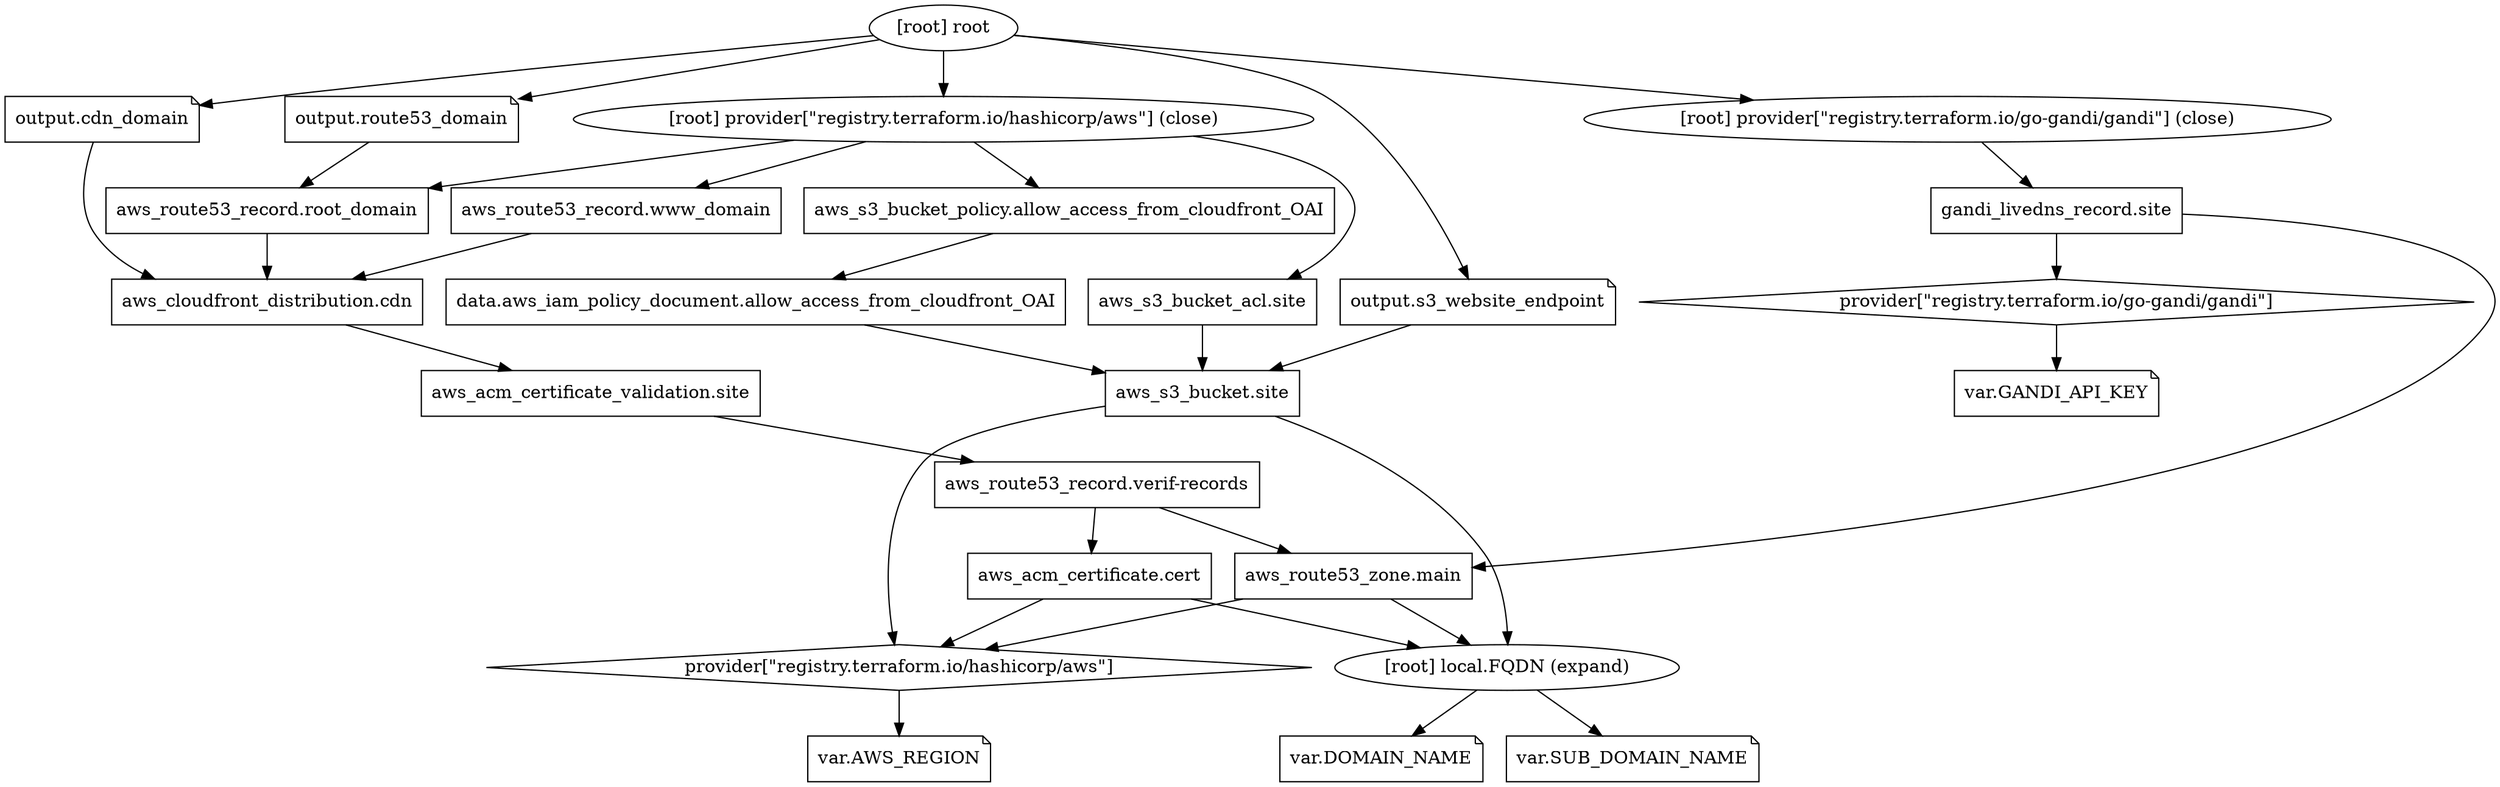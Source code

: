 digraph {
        compound = "true"
        newrank = "true"
        subgraph "root" {
                "[root] aws_acm_certificate.cert (expand)" [label = "aws_acm_certificate.cert", shape = "box"]
                "[root] aws_acm_certificate_validation.site (expand)" [label = "aws_acm_certificate_validation.site", shape = "box"]
                "[root] aws_cloudfront_distribution.cdn (expand)" [label = "aws_cloudfront_distribution.cdn", shape = "box"]
                "[root] aws_route53_record.root_domain (expand)" [label = "aws_route53_record.root_domain", shape = "box"]
                "[root] aws_route53_record.verif-records (expand)" [label = "aws_route53_record.verif-records", shape = "box"]
                "[root] aws_route53_record.www_domain (expand)" [label = "aws_route53_record.www_domain", shape = "box"]
                "[root] aws_route53_zone.main (expand)" [label = "aws_route53_zone.main", shape = "box"]
                "[root] aws_s3_bucket.site (expand)" [label = "aws_s3_bucket.site", shape = "box"]
                "[root] aws_s3_bucket_acl.site (expand)" [label = "aws_s3_bucket_acl.site", shape = "box"]
                "[root] aws_s3_bucket_policy.allow_access_from_cloudfront_OAI (expand)" [label = "aws_s3_bucket_policy.allow_access_from_cloudfront_OAI", shape = "box"]
                "[root] data.aws_iam_policy_document.allow_access_from_cloudfront_OAI (expand)" [label = "data.aws_iam_policy_document.allow_access_from_cloudfront_OAI", shape = "box"]
                "[root] gandi_livedns_record.site (expand)" [label = "gandi_livedns_record.site", shape = "box"]
                "[root] output.cdn_domain" [label = "output.cdn_domain", shape = "note"]
                "[root] output.route53_domain" [label = "output.route53_domain", shape = "note"]
                "[root] output.s3_website_endpoint" [label = "output.s3_website_endpoint", shape = "note"]
                "[root] provider[\"registry.terraform.io/go-gandi/gandi\"]" [label = "provider[\"registry.terraform.io/go-gandi/gandi\"]", shape = "diamond"]
                "[root] provider[\"registry.terraform.io/hashicorp/aws\"]" [label = "provider[\"registry.terraform.io/hashicorp/aws\"]", shape = "diamond"]
                "[root] var.AWS_REGION" [label = "var.AWS_REGION", shape = "note"]
                "[root] var.DOMAIN_NAME" [label = "var.DOMAIN_NAME", shape = "note"]
                "[root] var.GANDI_API_KEY" [label = "var.GANDI_API_KEY", shape = "note"]
                "[root] var.SUB_DOMAIN_NAME" [label = "var.SUB_DOMAIN_NAME", shape = "note"]
                "[root] aws_acm_certificate.cert (expand)" -> "[root] local.FQDN (expand)"
                "[root] aws_acm_certificate.cert (expand)" -> "[root] provider[\"registry.terraform.io/hashicorp/aws\"]"
                "[root] aws_acm_certificate_validation.site (expand)" -> "[root] aws_route53_record.verif-records (expand)"
                "[root] aws_cloudfront_distribution.cdn (expand)" -> "[root] aws_acm_certificate_validation.site (expand)"
                "[root] aws_route53_record.root_domain (expand)" -> "[root] aws_cloudfront_distribution.cdn (expand)"
                "[root] aws_route53_record.verif-records (expand)" -> "[root] aws_acm_certificate.cert (expand)"
                "[root] aws_route53_record.verif-records (expand)" -> "[root] aws_route53_zone.main (expand)"
                "[root] aws_route53_record.www_domain (expand)" -> "[root] aws_cloudfront_distribution.cdn (expand)"
                "[root] aws_route53_zone.main (expand)" -> "[root] local.FQDN (expand)"
                "[root] aws_route53_zone.main (expand)" -> "[root] provider[\"registry.terraform.io/hashicorp/aws\"]"
                "[root] aws_s3_bucket.site (expand)" -> "[root] local.FQDN (expand)"
                "[root] aws_s3_bucket.site (expand)" -> "[root] provider[\"registry.terraform.io/hashicorp/aws\"]"
                "[root] aws_s3_bucket_acl.site (expand)" -> "[root] aws_s3_bucket.site (expand)"
                "[root] aws_s3_bucket_policy.allow_access_from_cloudfront_OAI (expand)" -> "[root] data.aws_iam_policy_document.allow_access_from_cloudfront_OAI (expand)"
                "[root] data.aws_iam_policy_document.allow_access_from_cloudfront_OAI (expand)" -> "[root] aws_s3_bucket.site (expand)"
                "[root] gandi_livedns_record.site (expand)" -> "[root] aws_route53_zone.main (expand)"
                "[root] gandi_livedns_record.site (expand)" -> "[root] provider[\"registry.terraform.io/go-gandi/gandi\"]"
                "[root] local.FQDN (expand)" -> "[root] var.DOMAIN_NAME"
                "[root] local.FQDN (expand)" -> "[root] var.SUB_DOMAIN_NAME"
                "[root] output.cdn_domain" -> "[root] aws_cloudfront_distribution.cdn (expand)"
                "[root] output.route53_domain" -> "[root] aws_route53_record.root_domain (expand)"
                "[root] output.s3_website_endpoint" -> "[root] aws_s3_bucket.site (expand)"
                "[root] provider[\"registry.terraform.io/go-gandi/gandi\"] (close)" -> "[root] gandi_livedns_record.site (expand)"
                "[root] provider[\"registry.terraform.io/go-gandi/gandi\"]" -> "[root] var.GANDI_API_KEY"
                "[root] provider[\"registry.terraform.io/hashicorp/aws\"] (close)" -> "[root] aws_route53_record.root_domain (expand)"
                "[root] provider[\"registry.terraform.io/hashicorp/aws\"] (close)" -> "[root] aws_route53_record.www_domain (expand)"
                "[root] provider[\"registry.terraform.io/hashicorp/aws\"] (close)" -> "[root] aws_s3_bucket_acl.site (expand)"
                "[root] provider[\"registry.terraform.io/hashicorp/aws\"] (close)" -> "[root] aws_s3_bucket_policy.allow_access_from_cloudfront_OAI (expand)"
                "[root] provider[\"registry.terraform.io/hashicorp/aws\"]" -> "[root] var.AWS_REGION"
                "[root] root" -> "[root] output.cdn_domain"
                "[root] root" -> "[root] output.route53_domain"
                "[root] root" -> "[root] output.s3_website_endpoint"
                "[root] root" -> "[root] provider[\"registry.terraform.io/go-gandi/gandi\"] (close)"
                "[root] root" -> "[root] provider[\"registry.terraform.io/hashicorp/aws\"] (close)"
        }
}